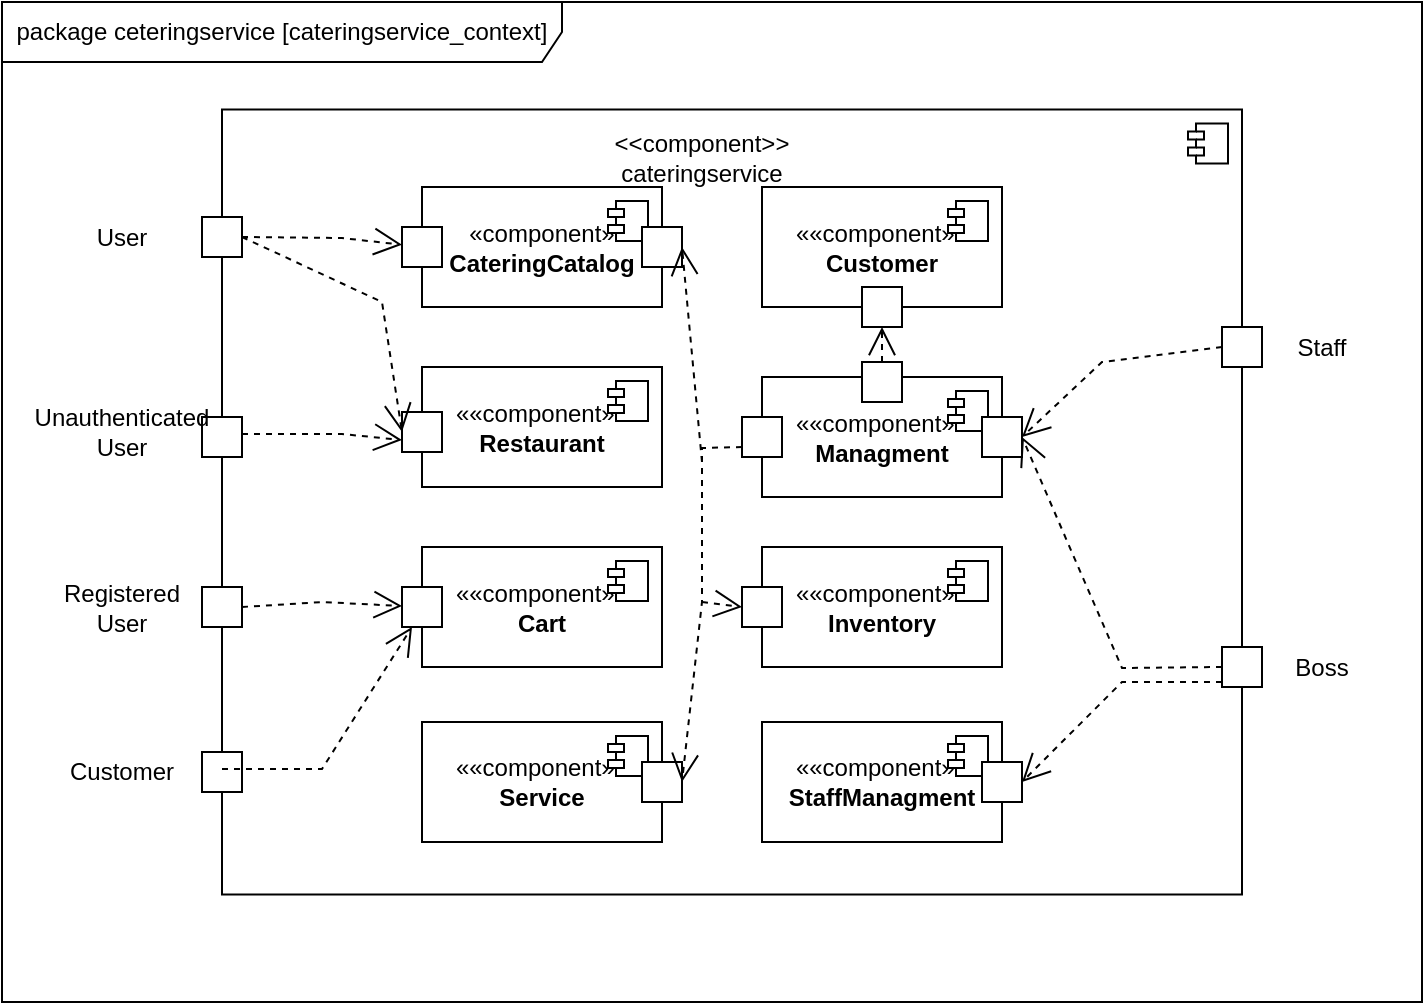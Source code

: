 <mxfile version="22.0.3" type="device">
  <diagram name="第 1 页" id="Sx-f5lYUHPB2REqiYFDU">
    <mxGraphModel dx="1120" dy="532" grid="1" gridSize="10" guides="1" tooltips="1" connect="1" arrows="1" fold="1" page="1" pageScale="1" pageWidth="827" pageHeight="1169" math="0" shadow="0">
      <root>
        <mxCell id="0" />
        <mxCell id="1" parent="0" />
        <mxCell id="C0jkndqXtS-gSlhaF5FD-2" value="package ceteringservice [cateringservice_context]" style="shape=umlFrame;whiteSpace=wrap;html=1;pointerEvents=0;width=280;height=30;" vertex="1" parent="1">
          <mxGeometry x="80" y="70" width="710" height="500" as="geometry" />
        </mxCell>
        <mxCell id="C0jkndqXtS-gSlhaF5FD-3" value="" style="html=1;dropTarget=0;whiteSpace=wrap;" vertex="1" parent="1">
          <mxGeometry x="190" y="123.75" width="510" height="392.5" as="geometry" />
        </mxCell>
        <mxCell id="C0jkndqXtS-gSlhaF5FD-4" value="" style="shape=module;jettyWidth=8;jettyHeight=4;" vertex="1" parent="C0jkndqXtS-gSlhaF5FD-3">
          <mxGeometry x="1" width="20" height="20" relative="1" as="geometry">
            <mxPoint x="-27" y="7" as="offset" />
          </mxGeometry>
        </mxCell>
        <mxCell id="C0jkndqXtS-gSlhaF5FD-5" value="" style="rounded=0;whiteSpace=wrap;html=1;" vertex="1" parent="1">
          <mxGeometry x="180" y="177.5" width="20" height="20" as="geometry" />
        </mxCell>
        <mxCell id="C0jkndqXtS-gSlhaF5FD-7" value="" style="rounded=0;whiteSpace=wrap;html=1;" vertex="1" parent="1">
          <mxGeometry x="180" y="277.5" width="20" height="20" as="geometry" />
        </mxCell>
        <mxCell id="C0jkndqXtS-gSlhaF5FD-8" value="" style="rounded=0;whiteSpace=wrap;html=1;" vertex="1" parent="1">
          <mxGeometry x="180" y="362.5" width="20" height="20" as="geometry" />
        </mxCell>
        <mxCell id="C0jkndqXtS-gSlhaF5FD-9" value="" style="rounded=0;whiteSpace=wrap;html=1;" vertex="1" parent="1">
          <mxGeometry x="180" y="445" width="20" height="20" as="geometry" />
        </mxCell>
        <mxCell id="C0jkndqXtS-gSlhaF5FD-11" value="" style="rounded=0;whiteSpace=wrap;html=1;" vertex="1" parent="1">
          <mxGeometry x="690" y="232.5" width="20" height="20" as="geometry" />
        </mxCell>
        <mxCell id="C0jkndqXtS-gSlhaF5FD-12" value="" style="rounded=0;whiteSpace=wrap;html=1;" vertex="1" parent="1">
          <mxGeometry x="690" y="392.5" width="20" height="20" as="geometry" />
        </mxCell>
        <mxCell id="C0jkndqXtS-gSlhaF5FD-13" value="User" style="text;html=1;strokeColor=none;fillColor=none;align=center;verticalAlign=middle;whiteSpace=wrap;rounded=0;" vertex="1" parent="1">
          <mxGeometry x="110" y="172.5" width="60" height="30" as="geometry" />
        </mxCell>
        <mxCell id="C0jkndqXtS-gSlhaF5FD-14" value="Unauthenticated User" style="text;html=1;strokeColor=none;fillColor=none;align=center;verticalAlign=middle;whiteSpace=wrap;rounded=0;" vertex="1" parent="1">
          <mxGeometry x="110" y="270" width="60" height="30" as="geometry" />
        </mxCell>
        <mxCell id="C0jkndqXtS-gSlhaF5FD-15" value="Registered User" style="text;html=1;strokeColor=none;fillColor=none;align=center;verticalAlign=middle;whiteSpace=wrap;rounded=0;" vertex="1" parent="1">
          <mxGeometry x="110" y="357.5" width="60" height="30" as="geometry" />
        </mxCell>
        <mxCell id="C0jkndqXtS-gSlhaF5FD-16" value="Customer" style="text;html=1;strokeColor=none;fillColor=none;align=center;verticalAlign=middle;whiteSpace=wrap;rounded=0;" vertex="1" parent="1">
          <mxGeometry x="110" y="440" width="60" height="30" as="geometry" />
        </mxCell>
        <mxCell id="C0jkndqXtS-gSlhaF5FD-17" value="Staff" style="text;html=1;strokeColor=none;fillColor=none;align=center;verticalAlign=middle;whiteSpace=wrap;rounded=0;" vertex="1" parent="1">
          <mxGeometry x="710" y="227.5" width="60" height="30" as="geometry" />
        </mxCell>
        <mxCell id="C0jkndqXtS-gSlhaF5FD-18" value="Boss" style="text;html=1;strokeColor=none;fillColor=none;align=center;verticalAlign=middle;whiteSpace=wrap;rounded=0;" vertex="1" parent="1">
          <mxGeometry x="710" y="387.5" width="60" height="30" as="geometry" />
        </mxCell>
        <mxCell id="C0jkndqXtS-gSlhaF5FD-19" value="&amp;lt;&amp;lt;component&amp;gt;&amp;gt;&lt;br&gt;cateringservice" style="text;html=1;strokeColor=none;fillColor=none;align=center;verticalAlign=middle;whiteSpace=wrap;rounded=0;" vertex="1" parent="1">
          <mxGeometry x="400" y="132.5" width="60" height="30" as="geometry" />
        </mxCell>
        <mxCell id="C0jkndqXtS-gSlhaF5FD-20" value="«component»&lt;br&gt;&lt;b&gt;CateringCatalog&lt;/b&gt;" style="html=1;dropTarget=0;whiteSpace=wrap;" vertex="1" parent="1">
          <mxGeometry x="290" y="162.5" width="120" height="60" as="geometry" />
        </mxCell>
        <mxCell id="C0jkndqXtS-gSlhaF5FD-21" value="" style="shape=module;jettyWidth=8;jettyHeight=4;" vertex="1" parent="C0jkndqXtS-gSlhaF5FD-20">
          <mxGeometry x="1" width="20" height="20" relative="1" as="geometry">
            <mxPoint x="-27" y="7" as="offset" />
          </mxGeometry>
        </mxCell>
        <mxCell id="C0jkndqXtS-gSlhaF5FD-22" value="««component»»&lt;br&gt;&lt;b&gt;Restaurant&lt;/b&gt;" style="html=1;dropTarget=0;whiteSpace=wrap;" vertex="1" parent="1">
          <mxGeometry x="290" y="252.5" width="120" height="60" as="geometry" />
        </mxCell>
        <mxCell id="C0jkndqXtS-gSlhaF5FD-23" value="" style="shape=module;jettyWidth=8;jettyHeight=4;" vertex="1" parent="C0jkndqXtS-gSlhaF5FD-22">
          <mxGeometry x="1" width="20" height="20" relative="1" as="geometry">
            <mxPoint x="-27" y="7" as="offset" />
          </mxGeometry>
        </mxCell>
        <mxCell id="C0jkndqXtS-gSlhaF5FD-24" value="««component»»&lt;br&gt;&lt;b&gt;Cart&lt;/b&gt;" style="html=1;dropTarget=0;whiteSpace=wrap;" vertex="1" parent="1">
          <mxGeometry x="290" y="342.5" width="120" height="60" as="geometry" />
        </mxCell>
        <mxCell id="C0jkndqXtS-gSlhaF5FD-25" value="" style="shape=module;jettyWidth=8;jettyHeight=4;" vertex="1" parent="C0jkndqXtS-gSlhaF5FD-24">
          <mxGeometry x="1" width="20" height="20" relative="1" as="geometry">
            <mxPoint x="-27" y="7" as="offset" />
          </mxGeometry>
        </mxCell>
        <mxCell id="C0jkndqXtS-gSlhaF5FD-26" value="««component»»&lt;br&gt;&lt;b&gt;Customer&lt;/b&gt;" style="html=1;dropTarget=0;whiteSpace=wrap;" vertex="1" parent="1">
          <mxGeometry x="460" y="162.5" width="120" height="60" as="geometry" />
        </mxCell>
        <mxCell id="C0jkndqXtS-gSlhaF5FD-27" value="" style="shape=module;jettyWidth=8;jettyHeight=4;" vertex="1" parent="C0jkndqXtS-gSlhaF5FD-26">
          <mxGeometry x="1" width="20" height="20" relative="1" as="geometry">
            <mxPoint x="-27" y="7" as="offset" />
          </mxGeometry>
        </mxCell>
        <mxCell id="C0jkndqXtS-gSlhaF5FD-28" value="««component»»&lt;br&gt;&lt;b&gt;Managment&lt;/b&gt;" style="html=1;dropTarget=0;whiteSpace=wrap;" vertex="1" parent="1">
          <mxGeometry x="460" y="257.5" width="120" height="60" as="geometry" />
        </mxCell>
        <mxCell id="C0jkndqXtS-gSlhaF5FD-29" value="" style="shape=module;jettyWidth=8;jettyHeight=4;" vertex="1" parent="C0jkndqXtS-gSlhaF5FD-28">
          <mxGeometry x="1" width="20" height="20" relative="1" as="geometry">
            <mxPoint x="-27" y="7" as="offset" />
          </mxGeometry>
        </mxCell>
        <mxCell id="C0jkndqXtS-gSlhaF5FD-30" value="««component»»&lt;br&gt;&lt;b&gt;Inventory&lt;/b&gt;" style="html=1;dropTarget=0;whiteSpace=wrap;" vertex="1" parent="1">
          <mxGeometry x="460" y="342.5" width="120" height="60" as="geometry" />
        </mxCell>
        <mxCell id="C0jkndqXtS-gSlhaF5FD-31" value="" style="shape=module;jettyWidth=8;jettyHeight=4;" vertex="1" parent="C0jkndqXtS-gSlhaF5FD-30">
          <mxGeometry x="1" width="20" height="20" relative="1" as="geometry">
            <mxPoint x="-27" y="7" as="offset" />
          </mxGeometry>
        </mxCell>
        <mxCell id="C0jkndqXtS-gSlhaF5FD-32" value="" style="rounded=0;whiteSpace=wrap;html=1;" vertex="1" parent="1">
          <mxGeometry x="280" y="182.5" width="20" height="20" as="geometry" />
        </mxCell>
        <mxCell id="C0jkndqXtS-gSlhaF5FD-33" value="" style="rounded=0;whiteSpace=wrap;html=1;" vertex="1" parent="1">
          <mxGeometry x="400" y="182.5" width="20" height="20" as="geometry" />
        </mxCell>
        <mxCell id="C0jkndqXtS-gSlhaF5FD-34" value="" style="rounded=0;whiteSpace=wrap;html=1;" vertex="1" parent="1">
          <mxGeometry x="280" y="275" width="20" height="20" as="geometry" />
        </mxCell>
        <mxCell id="C0jkndqXtS-gSlhaF5FD-35" value="" style="rounded=0;whiteSpace=wrap;html=1;" vertex="1" parent="1">
          <mxGeometry x="280" y="362.5" width="20" height="20" as="geometry" />
        </mxCell>
        <mxCell id="C0jkndqXtS-gSlhaF5FD-36" value="" style="rounded=0;whiteSpace=wrap;html=1;" vertex="1" parent="1">
          <mxGeometry x="450" y="277.5" width="20" height="20" as="geometry" />
        </mxCell>
        <mxCell id="C0jkndqXtS-gSlhaF5FD-37" value="" style="rounded=0;whiteSpace=wrap;html=1;" vertex="1" parent="1">
          <mxGeometry x="570" y="277.5" width="20" height="20" as="geometry" />
        </mxCell>
        <mxCell id="C0jkndqXtS-gSlhaF5FD-38" value="" style="rounded=0;whiteSpace=wrap;html=1;" vertex="1" parent="1">
          <mxGeometry x="450" y="362.5" width="20" height="20" as="geometry" />
        </mxCell>
        <mxCell id="C0jkndqXtS-gSlhaF5FD-39" value="" style="rounded=0;whiteSpace=wrap;html=1;" vertex="1" parent="1">
          <mxGeometry x="510" y="212.5" width="20" height="20" as="geometry" />
        </mxCell>
        <mxCell id="C0jkndqXtS-gSlhaF5FD-46" value="" style="endArrow=open;endSize=12;dashed=1;html=1;rounded=0;exitX=1;exitY=0.5;exitDx=0;exitDy=0;" edge="1" parent="1" source="C0jkndqXtS-gSlhaF5FD-5" target="C0jkndqXtS-gSlhaF5FD-32">
          <mxGeometry x="-0.073" y="12" width="160" relative="1" as="geometry">
            <mxPoint x="410" y="280" as="sourcePoint" />
            <mxPoint x="570" y="280" as="targetPoint" />
            <Array as="points">
              <mxPoint x="250" y="188" />
            </Array>
            <mxPoint as="offset" />
          </mxGeometry>
        </mxCell>
        <mxCell id="C0jkndqXtS-gSlhaF5FD-47" value="" style="endArrow=open;endSize=12;dashed=1;html=1;rounded=0;exitX=1;exitY=0.5;exitDx=0;exitDy=0;entryX=0;entryY=0.5;entryDx=0;entryDy=0;" edge="1" parent="1" source="C0jkndqXtS-gSlhaF5FD-5" target="C0jkndqXtS-gSlhaF5FD-34">
          <mxGeometry x="-0.073" y="12" width="160" relative="1" as="geometry">
            <mxPoint x="210" y="198" as="sourcePoint" />
            <mxPoint x="290" y="201" as="targetPoint" />
            <Array as="points">
              <mxPoint x="270" y="220" />
            </Array>
            <mxPoint as="offset" />
          </mxGeometry>
        </mxCell>
        <mxCell id="C0jkndqXtS-gSlhaF5FD-48" value="" style="endArrow=open;endSize=12;dashed=1;html=1;rounded=0;exitX=1;exitY=0.5;exitDx=0;exitDy=0;" edge="1" parent="1">
          <mxGeometry x="-0.073" y="12" width="160" relative="1" as="geometry">
            <mxPoint x="200" y="286" as="sourcePoint" />
            <mxPoint x="280" y="289" as="targetPoint" />
            <Array as="points">
              <mxPoint x="250" y="286" />
            </Array>
            <mxPoint as="offset" />
          </mxGeometry>
        </mxCell>
        <mxCell id="C0jkndqXtS-gSlhaF5FD-49" value="" style="endArrow=open;endSize=12;dashed=1;html=1;rounded=0;exitX=1;exitY=0.5;exitDx=0;exitDy=0;" edge="1" parent="1" source="C0jkndqXtS-gSlhaF5FD-8" target="C0jkndqXtS-gSlhaF5FD-35">
          <mxGeometry x="-0.073" y="12" width="160" relative="1" as="geometry">
            <mxPoint x="230" y="218" as="sourcePoint" />
            <mxPoint x="310" y="221" as="targetPoint" />
            <Array as="points">
              <mxPoint x="240" y="370" />
            </Array>
            <mxPoint as="offset" />
          </mxGeometry>
        </mxCell>
        <mxCell id="C0jkndqXtS-gSlhaF5FD-50" value="" style="endArrow=open;endSize=12;dashed=1;html=1;rounded=0;exitX=1;exitY=0.5;exitDx=0;exitDy=0;entryX=0.25;entryY=1;entryDx=0;entryDy=0;" edge="1" parent="1" target="C0jkndqXtS-gSlhaF5FD-35">
          <mxGeometry x="-0.073" y="12" width="160" relative="1" as="geometry">
            <mxPoint x="190" y="453.5" as="sourcePoint" />
            <mxPoint x="270" y="456.5" as="targetPoint" />
            <Array as="points">
              <mxPoint x="240" y="453.5" />
            </Array>
            <mxPoint as="offset" />
          </mxGeometry>
        </mxCell>
        <mxCell id="C0jkndqXtS-gSlhaF5FD-51" value="" style="endArrow=open;endSize=12;dashed=1;html=1;rounded=0;exitX=0;exitY=0.5;exitDx=0;exitDy=0;entryX=1;entryY=0.5;entryDx=0;entryDy=0;" edge="1" parent="1" source="C0jkndqXtS-gSlhaF5FD-11" target="C0jkndqXtS-gSlhaF5FD-37">
          <mxGeometry x="-0.073" y="12" width="160" relative="1" as="geometry">
            <mxPoint x="610" y="340" as="sourcePoint" />
            <mxPoint x="690" y="343" as="targetPoint" />
            <Array as="points">
              <mxPoint x="630" y="250" />
            </Array>
            <mxPoint as="offset" />
          </mxGeometry>
        </mxCell>
        <mxCell id="C0jkndqXtS-gSlhaF5FD-52" value="" style="endArrow=open;endSize=12;dashed=1;html=1;rounded=0;exitX=0;exitY=0.5;exitDx=0;exitDy=0;entryX=1;entryY=0.5;entryDx=0;entryDy=0;" edge="1" parent="1" source="C0jkndqXtS-gSlhaF5FD-12" target="C0jkndqXtS-gSlhaF5FD-37">
          <mxGeometry x="-0.073" y="12" width="160" relative="1" as="geometry">
            <mxPoint x="700" y="350" as="sourcePoint" />
            <mxPoint x="600" y="395" as="targetPoint" />
            <Array as="points">
              <mxPoint x="640" y="403" />
            </Array>
            <mxPoint as="offset" />
          </mxGeometry>
        </mxCell>
        <mxCell id="C0jkndqXtS-gSlhaF5FD-53" value="««component»»&lt;br&gt;&lt;b&gt;Service&lt;/b&gt;" style="html=1;dropTarget=0;whiteSpace=wrap;" vertex="1" parent="1">
          <mxGeometry x="290" y="430" width="120" height="60" as="geometry" />
        </mxCell>
        <mxCell id="C0jkndqXtS-gSlhaF5FD-54" value="" style="shape=module;jettyWidth=8;jettyHeight=4;" vertex="1" parent="C0jkndqXtS-gSlhaF5FD-53">
          <mxGeometry x="1" width="20" height="20" relative="1" as="geometry">
            <mxPoint x="-27" y="7" as="offset" />
          </mxGeometry>
        </mxCell>
        <mxCell id="C0jkndqXtS-gSlhaF5FD-55" value="««component»»&lt;br&gt;&lt;b&gt;StaffManagment&lt;/b&gt;" style="html=1;dropTarget=0;whiteSpace=wrap;" vertex="1" parent="1">
          <mxGeometry x="460" y="430" width="120" height="60" as="geometry" />
        </mxCell>
        <mxCell id="C0jkndqXtS-gSlhaF5FD-56" value="" style="shape=module;jettyWidth=8;jettyHeight=4;" vertex="1" parent="C0jkndqXtS-gSlhaF5FD-55">
          <mxGeometry x="1" width="20" height="20" relative="1" as="geometry">
            <mxPoint x="-27" y="7" as="offset" />
          </mxGeometry>
        </mxCell>
        <mxCell id="C0jkndqXtS-gSlhaF5FD-57" value="" style="rounded=0;whiteSpace=wrap;html=1;" vertex="1" parent="1">
          <mxGeometry x="570" y="450" width="20" height="20" as="geometry" />
        </mxCell>
        <mxCell id="C0jkndqXtS-gSlhaF5FD-58" value="" style="rounded=0;whiteSpace=wrap;html=1;" vertex="1" parent="1">
          <mxGeometry x="400" y="450" width="20" height="20" as="geometry" />
        </mxCell>
        <mxCell id="C0jkndqXtS-gSlhaF5FD-59" value="" style="endArrow=open;endSize=12;dashed=1;html=1;rounded=0;entryX=1;entryY=0.5;entryDx=0;entryDy=0;" edge="1" parent="1" target="C0jkndqXtS-gSlhaF5FD-57">
          <mxGeometry x="-0.073" y="12" width="160" relative="1" as="geometry">
            <mxPoint x="690" y="410" as="sourcePoint" />
            <mxPoint x="600" y="298" as="targetPoint" />
            <Array as="points">
              <mxPoint x="640" y="410" />
            </Array>
            <mxPoint as="offset" />
          </mxGeometry>
        </mxCell>
        <mxCell id="C0jkndqXtS-gSlhaF5FD-60" value="" style="rounded=0;whiteSpace=wrap;html=1;" vertex="1" parent="1">
          <mxGeometry x="510" y="250" width="20" height="20" as="geometry" />
        </mxCell>
        <mxCell id="C0jkndqXtS-gSlhaF5FD-61" value="" style="endArrow=open;endSize=12;dashed=1;html=1;rounded=0;entryX=1;entryY=0.5;entryDx=0;entryDy=0;exitX=0;exitY=0.75;exitDx=0;exitDy=0;" edge="1" parent="1" source="C0jkndqXtS-gSlhaF5FD-36" target="C0jkndqXtS-gSlhaF5FD-58">
          <mxGeometry x="-0.073" y="12" width="160" relative="1" as="geometry">
            <mxPoint x="700" y="420" as="sourcePoint" />
            <mxPoint x="600" y="470" as="targetPoint" />
            <Array as="points">
              <mxPoint x="430" y="293" />
              <mxPoint x="430" y="370" />
            </Array>
            <mxPoint as="offset" />
          </mxGeometry>
        </mxCell>
        <mxCell id="C0jkndqXtS-gSlhaF5FD-63" value="" style="endArrow=open;endSize=12;dashed=1;html=1;rounded=0;entryX=0.5;entryY=1;entryDx=0;entryDy=0;exitX=0.5;exitY=0;exitDx=0;exitDy=0;" edge="1" parent="1" source="C0jkndqXtS-gSlhaF5FD-60" target="C0jkndqXtS-gSlhaF5FD-39">
          <mxGeometry x="-0.073" y="12" width="160" relative="1" as="geometry">
            <mxPoint x="450" y="201" as="sourcePoint" />
            <mxPoint x="506" y="201" as="targetPoint" />
            <Array as="points" />
            <mxPoint as="offset" />
          </mxGeometry>
        </mxCell>
        <mxCell id="C0jkndqXtS-gSlhaF5FD-64" value="" style="endArrow=open;endSize=12;dashed=1;html=1;rounded=0;entryX=0;entryY=0.5;entryDx=0;entryDy=0;" edge="1" parent="1" target="C0jkndqXtS-gSlhaF5FD-38">
          <mxGeometry x="-0.073" y="12" width="160" relative="1" as="geometry">
            <mxPoint x="430" y="370" as="sourcePoint" />
            <mxPoint x="530" y="243" as="targetPoint" />
            <Array as="points" />
            <mxPoint as="offset" />
          </mxGeometry>
        </mxCell>
        <mxCell id="C0jkndqXtS-gSlhaF5FD-65" value="" style="endArrow=open;endSize=12;dashed=1;html=1;rounded=0;entryX=1;entryY=0.5;entryDx=0;entryDy=0;" edge="1" parent="1" target="C0jkndqXtS-gSlhaF5FD-33">
          <mxGeometry x="-0.073" y="12" width="160" relative="1" as="geometry">
            <mxPoint x="430" y="300" as="sourcePoint" />
            <mxPoint x="540" y="253" as="targetPoint" />
            <Array as="points" />
            <mxPoint as="offset" />
          </mxGeometry>
        </mxCell>
      </root>
    </mxGraphModel>
  </diagram>
</mxfile>
